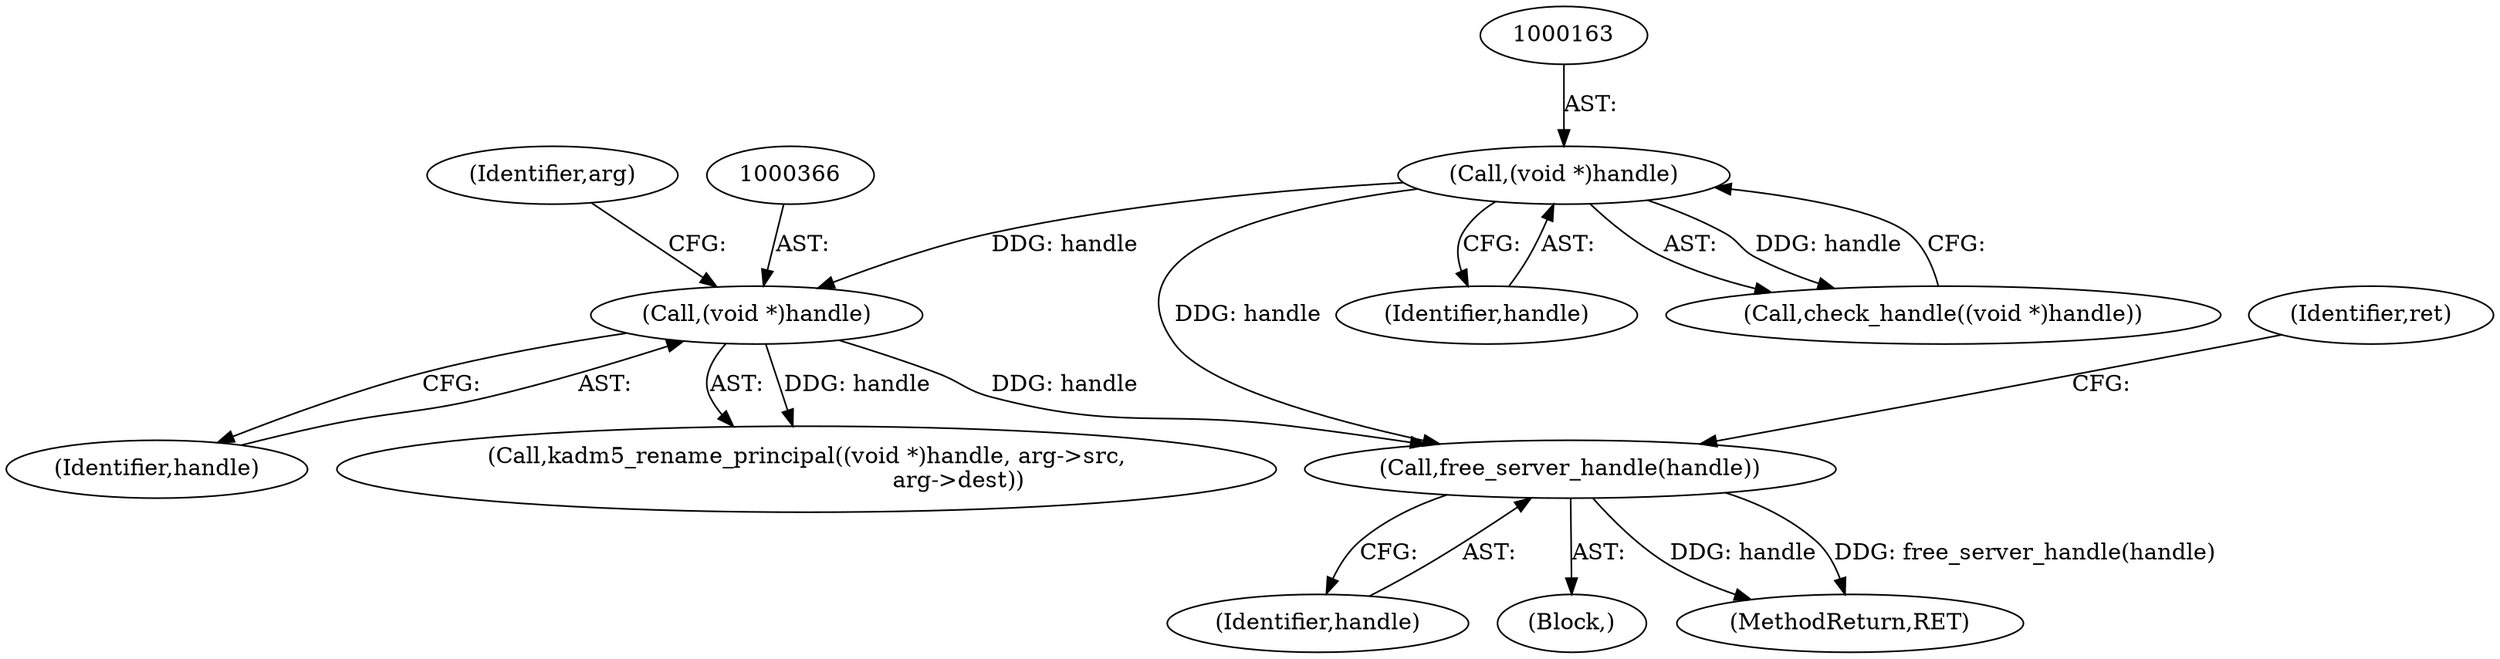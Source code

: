 digraph "0_krb5_83ed75feba32e46f736fcce0d96a0445f29b96c2_18@API" {
"1000454" [label="(Call,free_server_handle(handle))"];
"1000162" [label="(Call,(void *)handle)"];
"1000365" [label="(Call,(void *)handle)"];
"1000455" [label="(Identifier,handle)"];
"1000106" [label="(Block,)"];
"1000367" [label="(Identifier,handle)"];
"1000454" [label="(Call,free_server_handle(handle))"];
"1000459" [label="(MethodReturn,RET)"];
"1000458" [label="(Identifier,ret)"];
"1000164" [label="(Identifier,handle)"];
"1000365" [label="(Call,(void *)handle)"];
"1000162" [label="(Call,(void *)handle)"];
"1000369" [label="(Identifier,arg)"];
"1000364" [label="(Call,kadm5_rename_principal((void *)handle, arg->src,\n                                          arg->dest))"];
"1000161" [label="(Call,check_handle((void *)handle))"];
"1000454" -> "1000106"  [label="AST: "];
"1000454" -> "1000455"  [label="CFG: "];
"1000455" -> "1000454"  [label="AST: "];
"1000458" -> "1000454"  [label="CFG: "];
"1000454" -> "1000459"  [label="DDG: handle"];
"1000454" -> "1000459"  [label="DDG: free_server_handle(handle)"];
"1000162" -> "1000454"  [label="DDG: handle"];
"1000365" -> "1000454"  [label="DDG: handle"];
"1000162" -> "1000161"  [label="AST: "];
"1000162" -> "1000164"  [label="CFG: "];
"1000163" -> "1000162"  [label="AST: "];
"1000164" -> "1000162"  [label="AST: "];
"1000161" -> "1000162"  [label="CFG: "];
"1000162" -> "1000161"  [label="DDG: handle"];
"1000162" -> "1000365"  [label="DDG: handle"];
"1000365" -> "1000364"  [label="AST: "];
"1000365" -> "1000367"  [label="CFG: "];
"1000366" -> "1000365"  [label="AST: "];
"1000367" -> "1000365"  [label="AST: "];
"1000369" -> "1000365"  [label="CFG: "];
"1000365" -> "1000364"  [label="DDG: handle"];
}
